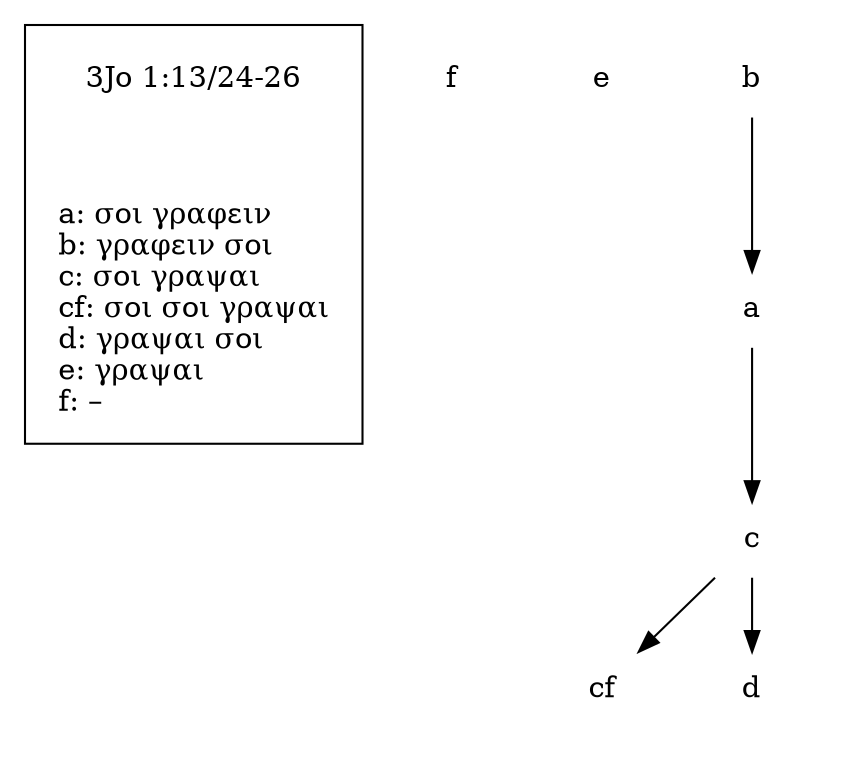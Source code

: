 digraph local_stemma {
	subgraph cluster_legend {
		passage [shape=plaintext, label="3Jo 1:13/24-26"]
		readings [shape=plaintext, label="a: σοι γραφειν\lb: γραφειν σοι\lc: σοι γραψαι\lcf: σοι σοι γραψαι\ld: γραψαι σοι\le: γραψαι\lf: –\l"];
		passage -> readings[style=invis];
	}
	subgraph cluster_plot {
		style=invis;
		node [shape=plaintext];
		1 [label="a"];
		2 [label="b"];
		3 [label="c"];
		4 [label="cf"];
		5 [label="d"];
		6 [label="e"];
		7 [label="f"];
		1 -> 3[style=solid];
		2 -> 1[style=solid];
		3 -> 4[style=solid];
		3 -> 5[style=solid];
	}
}

